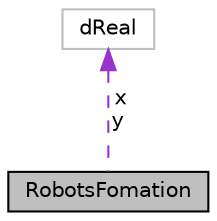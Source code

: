 digraph "RobotsFomation"
{
 // INTERACTIVE_SVG=YES
  edge [fontname="Helvetica",fontsize="10",labelfontname="Helvetica",labelfontsize="10"];
  node [fontname="Helvetica",fontsize="10",shape=record];
  Node1 [label="RobotsFomation",height=0.2,width=0.4,color="black", fillcolor="grey75", style="filled", fontcolor="black"];
  Node2 -> Node1 [dir="back",color="darkorchid3",fontsize="10",style="dashed",label=" x\ny" ,fontname="Helvetica"];
  Node2 [label="dReal",height=0.2,width=0.4,color="grey75", fillcolor="white", style="filled"];
}
